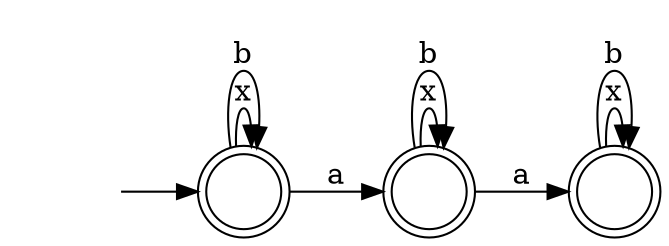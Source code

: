 digraph Automaton {
  rankdir = LR;
  0 [shape=doublecircle,label=""];
  0 -> 2 [label="a"]
  0 -> 0 [label="x"]
  0 -> 0 [label="b"]
  1 [shape=doublecircle,label=""];
  initial [shape=plaintext,label=""];
  initial -> 1
  1 -> 0 [label="a"]
  1 -> 1 [label="x"]
  1 -> 1 [label="b"]
  2 [shape=doublecircle,label=""];
  2 -> 2 [label="x"]
  2 -> 2 [label="b"]
}
